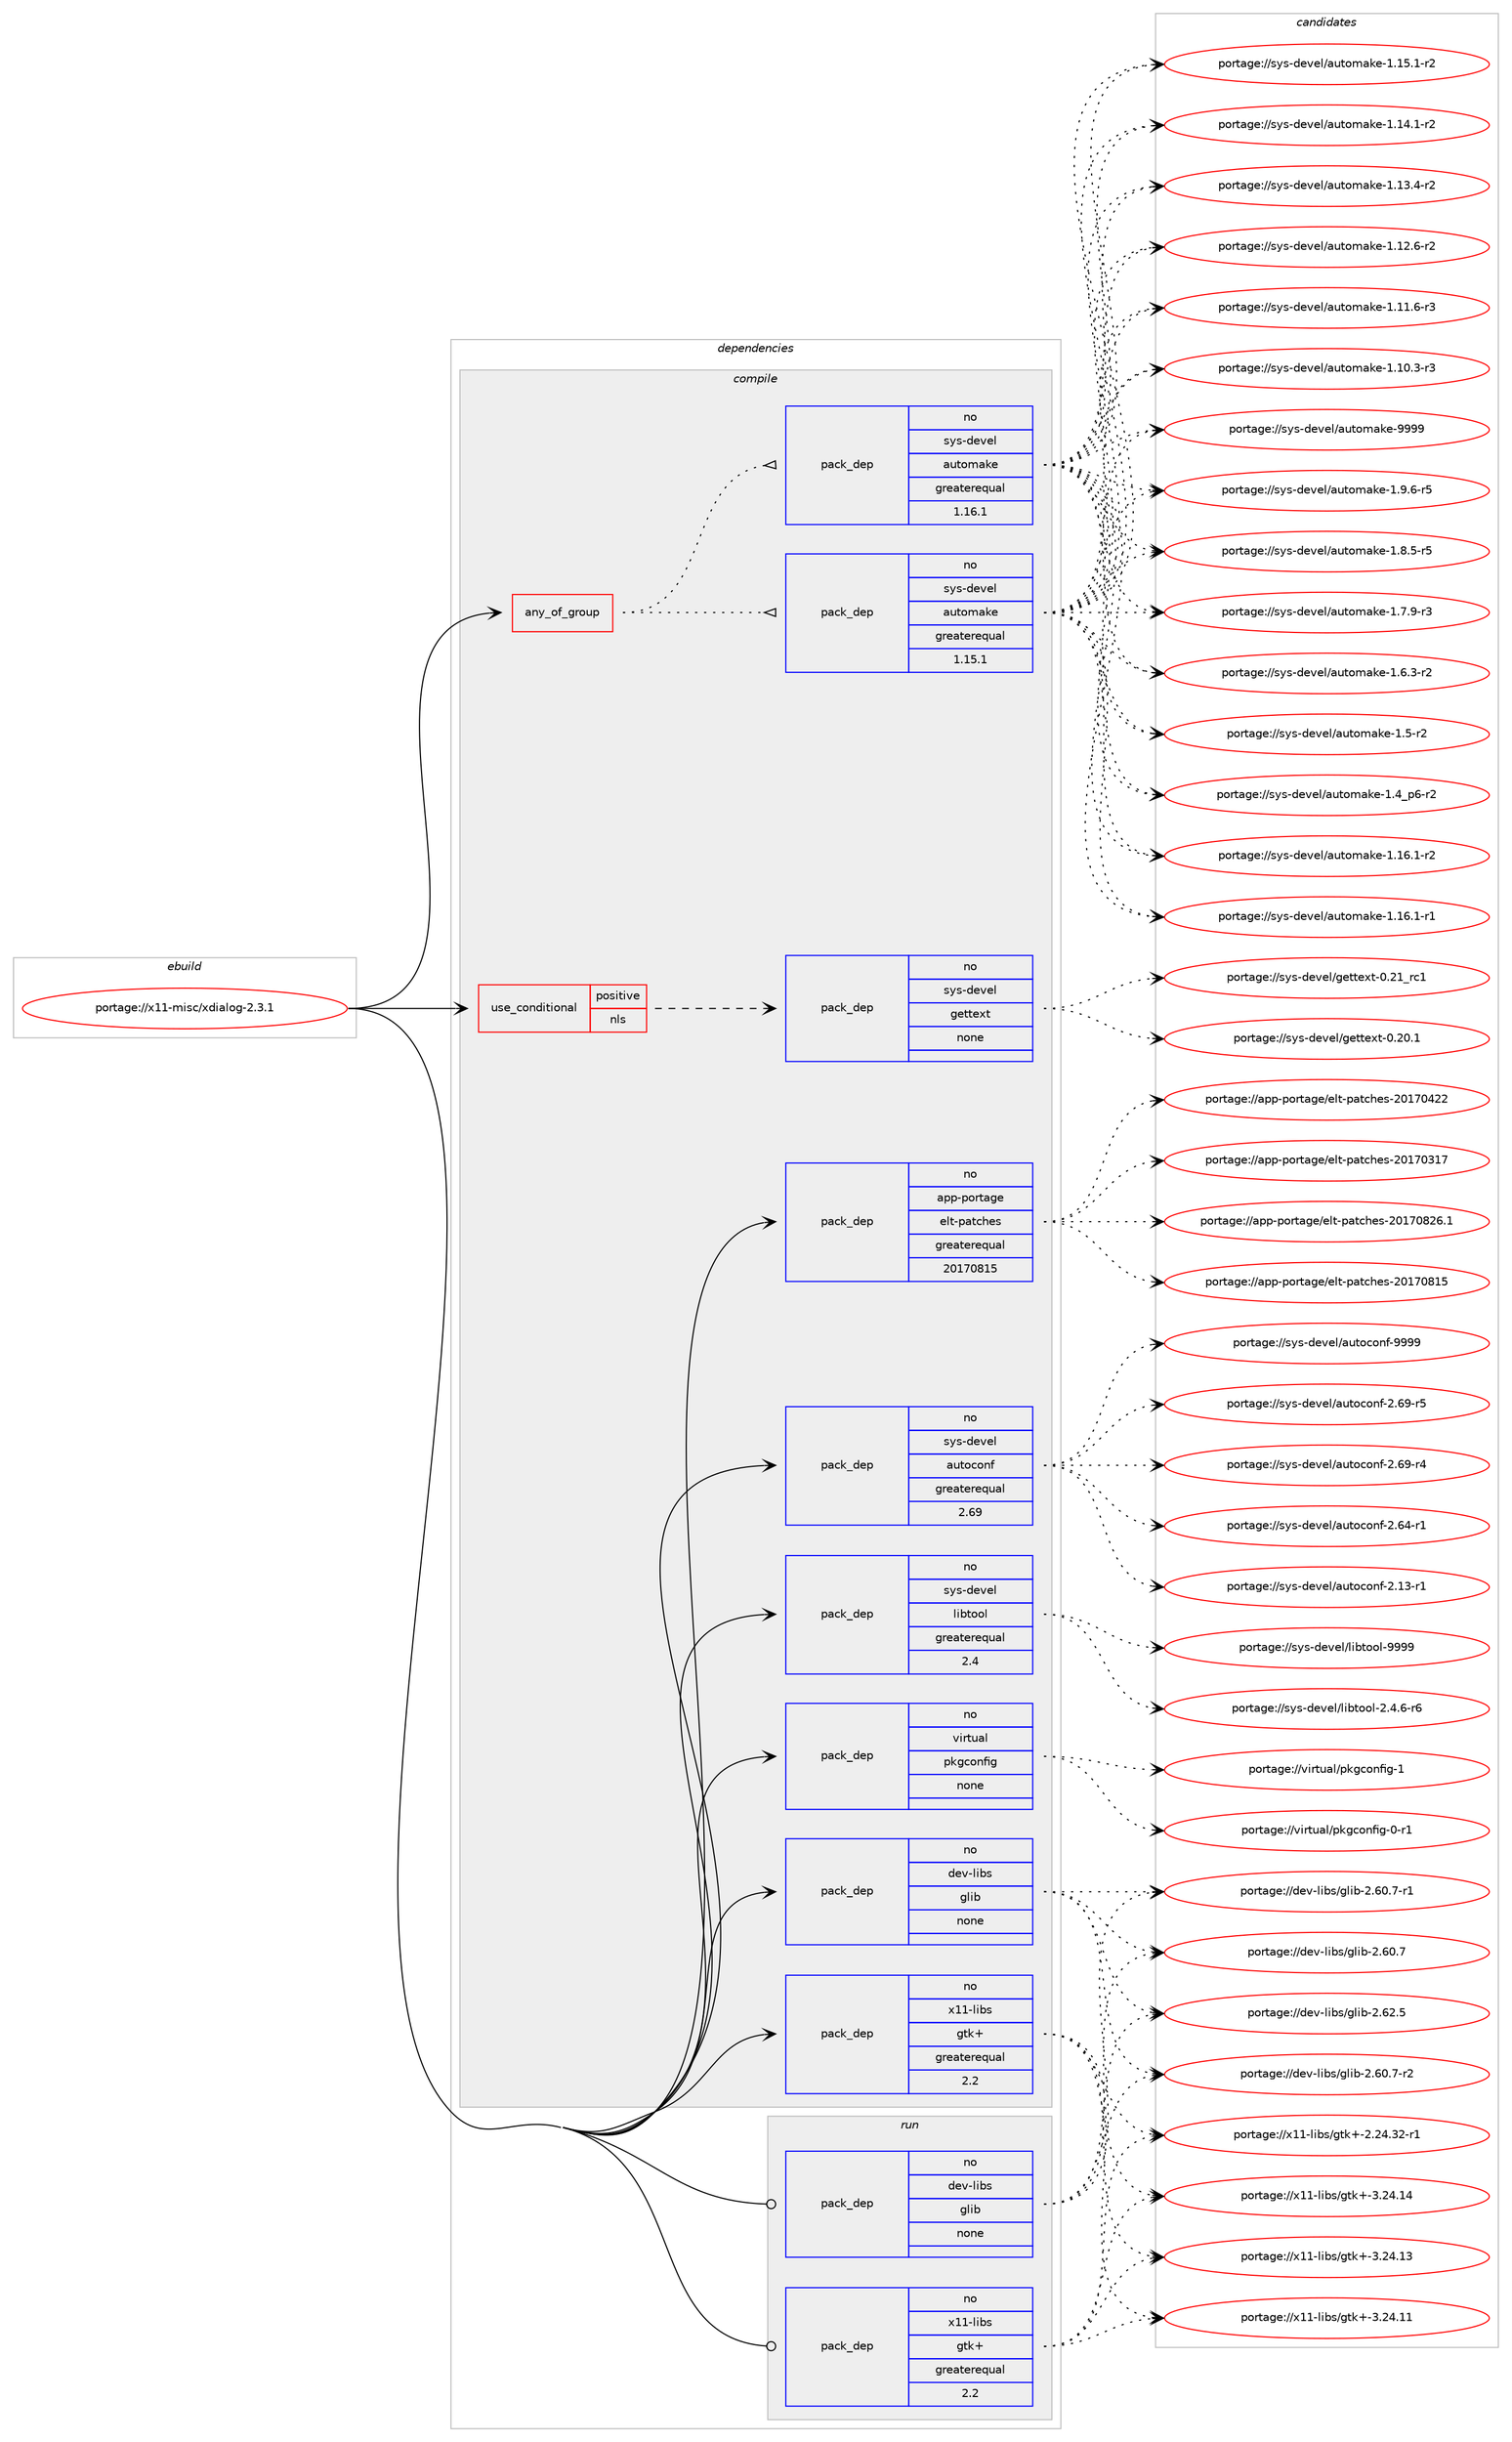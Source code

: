 digraph prolog {

# *************
# Graph options
# *************

newrank=true;
concentrate=true;
compound=true;
graph [rankdir=LR,fontname=Helvetica,fontsize=10,ranksep=1.5];#, ranksep=2.5, nodesep=0.2];
edge  [arrowhead=vee];
node  [fontname=Helvetica,fontsize=10];

# **********
# The ebuild
# **********

subgraph cluster_leftcol {
color=gray;
rank=same;
label=<<i>ebuild</i>>;
id [label="portage://x11-misc/xdialog-2.3.1", color=red, width=4, href="../x11-misc/xdialog-2.3.1.svg"];
}

# ****************
# The dependencies
# ****************

subgraph cluster_midcol {
color=gray;
label=<<i>dependencies</i>>;
subgraph cluster_compile {
fillcolor="#eeeeee";
style=filled;
label=<<i>compile</i>>;
subgraph any128 {
dependency7833 [label=<<TABLE BORDER="0" CELLBORDER="1" CELLSPACING="0" CELLPADDING="4"><TR><TD CELLPADDING="10">any_of_group</TD></TR></TABLE>>, shape=none, color=red];subgraph pack6698 {
dependency7834 [label=<<TABLE BORDER="0" CELLBORDER="1" CELLSPACING="0" CELLPADDING="4" WIDTH="220"><TR><TD ROWSPAN="6" CELLPADDING="30">pack_dep</TD></TR><TR><TD WIDTH="110">no</TD></TR><TR><TD>sys-devel</TD></TR><TR><TD>automake</TD></TR><TR><TD>greaterequal</TD></TR><TR><TD>1.16.1</TD></TR></TABLE>>, shape=none, color=blue];
}
dependency7833:e -> dependency7834:w [weight=20,style="dotted",arrowhead="oinv"];
subgraph pack6699 {
dependency7835 [label=<<TABLE BORDER="0" CELLBORDER="1" CELLSPACING="0" CELLPADDING="4" WIDTH="220"><TR><TD ROWSPAN="6" CELLPADDING="30">pack_dep</TD></TR><TR><TD WIDTH="110">no</TD></TR><TR><TD>sys-devel</TD></TR><TR><TD>automake</TD></TR><TR><TD>greaterequal</TD></TR><TR><TD>1.15.1</TD></TR></TABLE>>, shape=none, color=blue];
}
dependency7833:e -> dependency7835:w [weight=20,style="dotted",arrowhead="oinv"];
}
id:e -> dependency7833:w [weight=20,style="solid",arrowhead="vee"];
subgraph cond995 {
dependency7836 [label=<<TABLE BORDER="0" CELLBORDER="1" CELLSPACING="0" CELLPADDING="4"><TR><TD ROWSPAN="3" CELLPADDING="10">use_conditional</TD></TR><TR><TD>positive</TD></TR><TR><TD>nls</TD></TR></TABLE>>, shape=none, color=red];
subgraph pack6700 {
dependency7837 [label=<<TABLE BORDER="0" CELLBORDER="1" CELLSPACING="0" CELLPADDING="4" WIDTH="220"><TR><TD ROWSPAN="6" CELLPADDING="30">pack_dep</TD></TR><TR><TD WIDTH="110">no</TD></TR><TR><TD>sys-devel</TD></TR><TR><TD>gettext</TD></TR><TR><TD>none</TD></TR><TR><TD></TD></TR></TABLE>>, shape=none, color=blue];
}
dependency7836:e -> dependency7837:w [weight=20,style="dashed",arrowhead="vee"];
}
id:e -> dependency7836:w [weight=20,style="solid",arrowhead="vee"];
subgraph pack6701 {
dependency7838 [label=<<TABLE BORDER="0" CELLBORDER="1" CELLSPACING="0" CELLPADDING="4" WIDTH="220"><TR><TD ROWSPAN="6" CELLPADDING="30">pack_dep</TD></TR><TR><TD WIDTH="110">no</TD></TR><TR><TD>app-portage</TD></TR><TR><TD>elt-patches</TD></TR><TR><TD>greaterequal</TD></TR><TR><TD>20170815</TD></TR></TABLE>>, shape=none, color=blue];
}
id:e -> dependency7838:w [weight=20,style="solid",arrowhead="vee"];
subgraph pack6702 {
dependency7839 [label=<<TABLE BORDER="0" CELLBORDER="1" CELLSPACING="0" CELLPADDING="4" WIDTH="220"><TR><TD ROWSPAN="6" CELLPADDING="30">pack_dep</TD></TR><TR><TD WIDTH="110">no</TD></TR><TR><TD>dev-libs</TD></TR><TR><TD>glib</TD></TR><TR><TD>none</TD></TR><TR><TD></TD></TR></TABLE>>, shape=none, color=blue];
}
id:e -> dependency7839:w [weight=20,style="solid",arrowhead="vee"];
subgraph pack6703 {
dependency7840 [label=<<TABLE BORDER="0" CELLBORDER="1" CELLSPACING="0" CELLPADDING="4" WIDTH="220"><TR><TD ROWSPAN="6" CELLPADDING="30">pack_dep</TD></TR><TR><TD WIDTH="110">no</TD></TR><TR><TD>sys-devel</TD></TR><TR><TD>autoconf</TD></TR><TR><TD>greaterequal</TD></TR><TR><TD>2.69</TD></TR></TABLE>>, shape=none, color=blue];
}
id:e -> dependency7840:w [weight=20,style="solid",arrowhead="vee"];
subgraph pack6704 {
dependency7841 [label=<<TABLE BORDER="0" CELLBORDER="1" CELLSPACING="0" CELLPADDING="4" WIDTH="220"><TR><TD ROWSPAN="6" CELLPADDING="30">pack_dep</TD></TR><TR><TD WIDTH="110">no</TD></TR><TR><TD>sys-devel</TD></TR><TR><TD>libtool</TD></TR><TR><TD>greaterequal</TD></TR><TR><TD>2.4</TD></TR></TABLE>>, shape=none, color=blue];
}
id:e -> dependency7841:w [weight=20,style="solid",arrowhead="vee"];
subgraph pack6705 {
dependency7842 [label=<<TABLE BORDER="0" CELLBORDER="1" CELLSPACING="0" CELLPADDING="4" WIDTH="220"><TR><TD ROWSPAN="6" CELLPADDING="30">pack_dep</TD></TR><TR><TD WIDTH="110">no</TD></TR><TR><TD>virtual</TD></TR><TR><TD>pkgconfig</TD></TR><TR><TD>none</TD></TR><TR><TD></TD></TR></TABLE>>, shape=none, color=blue];
}
id:e -> dependency7842:w [weight=20,style="solid",arrowhead="vee"];
subgraph pack6706 {
dependency7843 [label=<<TABLE BORDER="0" CELLBORDER="1" CELLSPACING="0" CELLPADDING="4" WIDTH="220"><TR><TD ROWSPAN="6" CELLPADDING="30">pack_dep</TD></TR><TR><TD WIDTH="110">no</TD></TR><TR><TD>x11-libs</TD></TR><TR><TD>gtk+</TD></TR><TR><TD>greaterequal</TD></TR><TR><TD>2.2</TD></TR></TABLE>>, shape=none, color=blue];
}
id:e -> dependency7843:w [weight=20,style="solid",arrowhead="vee"];
}
subgraph cluster_compileandrun {
fillcolor="#eeeeee";
style=filled;
label=<<i>compile and run</i>>;
}
subgraph cluster_run {
fillcolor="#eeeeee";
style=filled;
label=<<i>run</i>>;
subgraph pack6707 {
dependency7844 [label=<<TABLE BORDER="0" CELLBORDER="1" CELLSPACING="0" CELLPADDING="4" WIDTH="220"><TR><TD ROWSPAN="6" CELLPADDING="30">pack_dep</TD></TR><TR><TD WIDTH="110">no</TD></TR><TR><TD>dev-libs</TD></TR><TR><TD>glib</TD></TR><TR><TD>none</TD></TR><TR><TD></TD></TR></TABLE>>, shape=none, color=blue];
}
id:e -> dependency7844:w [weight=20,style="solid",arrowhead="odot"];
subgraph pack6708 {
dependency7845 [label=<<TABLE BORDER="0" CELLBORDER="1" CELLSPACING="0" CELLPADDING="4" WIDTH="220"><TR><TD ROWSPAN="6" CELLPADDING="30">pack_dep</TD></TR><TR><TD WIDTH="110">no</TD></TR><TR><TD>x11-libs</TD></TR><TR><TD>gtk+</TD></TR><TR><TD>greaterequal</TD></TR><TR><TD>2.2</TD></TR></TABLE>>, shape=none, color=blue];
}
id:e -> dependency7845:w [weight=20,style="solid",arrowhead="odot"];
}
}

# **************
# The candidates
# **************

subgraph cluster_choices {
rank=same;
color=gray;
label=<<i>candidates</i>>;

subgraph choice6698 {
color=black;
nodesep=1;
choice115121115451001011181011084797117116111109971071014557575757 [label="portage://sys-devel/automake-9999", color=red, width=4,href="../sys-devel/automake-9999.svg"];
choice115121115451001011181011084797117116111109971071014549465746544511453 [label="portage://sys-devel/automake-1.9.6-r5", color=red, width=4,href="../sys-devel/automake-1.9.6-r5.svg"];
choice115121115451001011181011084797117116111109971071014549465646534511453 [label="portage://sys-devel/automake-1.8.5-r5", color=red, width=4,href="../sys-devel/automake-1.8.5-r5.svg"];
choice115121115451001011181011084797117116111109971071014549465546574511451 [label="portage://sys-devel/automake-1.7.9-r3", color=red, width=4,href="../sys-devel/automake-1.7.9-r3.svg"];
choice115121115451001011181011084797117116111109971071014549465446514511450 [label="portage://sys-devel/automake-1.6.3-r2", color=red, width=4,href="../sys-devel/automake-1.6.3-r2.svg"];
choice11512111545100101118101108479711711611110997107101454946534511450 [label="portage://sys-devel/automake-1.5-r2", color=red, width=4,href="../sys-devel/automake-1.5-r2.svg"];
choice115121115451001011181011084797117116111109971071014549465295112544511450 [label="portage://sys-devel/automake-1.4_p6-r2", color=red, width=4,href="../sys-devel/automake-1.4_p6-r2.svg"];
choice11512111545100101118101108479711711611110997107101454946495446494511450 [label="portage://sys-devel/automake-1.16.1-r2", color=red, width=4,href="../sys-devel/automake-1.16.1-r2.svg"];
choice11512111545100101118101108479711711611110997107101454946495446494511449 [label="portage://sys-devel/automake-1.16.1-r1", color=red, width=4,href="../sys-devel/automake-1.16.1-r1.svg"];
choice11512111545100101118101108479711711611110997107101454946495346494511450 [label="portage://sys-devel/automake-1.15.1-r2", color=red, width=4,href="../sys-devel/automake-1.15.1-r2.svg"];
choice11512111545100101118101108479711711611110997107101454946495246494511450 [label="portage://sys-devel/automake-1.14.1-r2", color=red, width=4,href="../sys-devel/automake-1.14.1-r2.svg"];
choice11512111545100101118101108479711711611110997107101454946495146524511450 [label="portage://sys-devel/automake-1.13.4-r2", color=red, width=4,href="../sys-devel/automake-1.13.4-r2.svg"];
choice11512111545100101118101108479711711611110997107101454946495046544511450 [label="portage://sys-devel/automake-1.12.6-r2", color=red, width=4,href="../sys-devel/automake-1.12.6-r2.svg"];
choice11512111545100101118101108479711711611110997107101454946494946544511451 [label="portage://sys-devel/automake-1.11.6-r3", color=red, width=4,href="../sys-devel/automake-1.11.6-r3.svg"];
choice11512111545100101118101108479711711611110997107101454946494846514511451 [label="portage://sys-devel/automake-1.10.3-r3", color=red, width=4,href="../sys-devel/automake-1.10.3-r3.svg"];
dependency7834:e -> choice115121115451001011181011084797117116111109971071014557575757:w [style=dotted,weight="100"];
dependency7834:e -> choice115121115451001011181011084797117116111109971071014549465746544511453:w [style=dotted,weight="100"];
dependency7834:e -> choice115121115451001011181011084797117116111109971071014549465646534511453:w [style=dotted,weight="100"];
dependency7834:e -> choice115121115451001011181011084797117116111109971071014549465546574511451:w [style=dotted,weight="100"];
dependency7834:e -> choice115121115451001011181011084797117116111109971071014549465446514511450:w [style=dotted,weight="100"];
dependency7834:e -> choice11512111545100101118101108479711711611110997107101454946534511450:w [style=dotted,weight="100"];
dependency7834:e -> choice115121115451001011181011084797117116111109971071014549465295112544511450:w [style=dotted,weight="100"];
dependency7834:e -> choice11512111545100101118101108479711711611110997107101454946495446494511450:w [style=dotted,weight="100"];
dependency7834:e -> choice11512111545100101118101108479711711611110997107101454946495446494511449:w [style=dotted,weight="100"];
dependency7834:e -> choice11512111545100101118101108479711711611110997107101454946495346494511450:w [style=dotted,weight="100"];
dependency7834:e -> choice11512111545100101118101108479711711611110997107101454946495246494511450:w [style=dotted,weight="100"];
dependency7834:e -> choice11512111545100101118101108479711711611110997107101454946495146524511450:w [style=dotted,weight="100"];
dependency7834:e -> choice11512111545100101118101108479711711611110997107101454946495046544511450:w [style=dotted,weight="100"];
dependency7834:e -> choice11512111545100101118101108479711711611110997107101454946494946544511451:w [style=dotted,weight="100"];
dependency7834:e -> choice11512111545100101118101108479711711611110997107101454946494846514511451:w [style=dotted,weight="100"];
}
subgraph choice6699 {
color=black;
nodesep=1;
choice115121115451001011181011084797117116111109971071014557575757 [label="portage://sys-devel/automake-9999", color=red, width=4,href="../sys-devel/automake-9999.svg"];
choice115121115451001011181011084797117116111109971071014549465746544511453 [label="portage://sys-devel/automake-1.9.6-r5", color=red, width=4,href="../sys-devel/automake-1.9.6-r5.svg"];
choice115121115451001011181011084797117116111109971071014549465646534511453 [label="portage://sys-devel/automake-1.8.5-r5", color=red, width=4,href="../sys-devel/automake-1.8.5-r5.svg"];
choice115121115451001011181011084797117116111109971071014549465546574511451 [label="portage://sys-devel/automake-1.7.9-r3", color=red, width=4,href="../sys-devel/automake-1.7.9-r3.svg"];
choice115121115451001011181011084797117116111109971071014549465446514511450 [label="portage://sys-devel/automake-1.6.3-r2", color=red, width=4,href="../sys-devel/automake-1.6.3-r2.svg"];
choice11512111545100101118101108479711711611110997107101454946534511450 [label="portage://sys-devel/automake-1.5-r2", color=red, width=4,href="../sys-devel/automake-1.5-r2.svg"];
choice115121115451001011181011084797117116111109971071014549465295112544511450 [label="portage://sys-devel/automake-1.4_p6-r2", color=red, width=4,href="../sys-devel/automake-1.4_p6-r2.svg"];
choice11512111545100101118101108479711711611110997107101454946495446494511450 [label="portage://sys-devel/automake-1.16.1-r2", color=red, width=4,href="../sys-devel/automake-1.16.1-r2.svg"];
choice11512111545100101118101108479711711611110997107101454946495446494511449 [label="portage://sys-devel/automake-1.16.1-r1", color=red, width=4,href="../sys-devel/automake-1.16.1-r1.svg"];
choice11512111545100101118101108479711711611110997107101454946495346494511450 [label="portage://sys-devel/automake-1.15.1-r2", color=red, width=4,href="../sys-devel/automake-1.15.1-r2.svg"];
choice11512111545100101118101108479711711611110997107101454946495246494511450 [label="portage://sys-devel/automake-1.14.1-r2", color=red, width=4,href="../sys-devel/automake-1.14.1-r2.svg"];
choice11512111545100101118101108479711711611110997107101454946495146524511450 [label="portage://sys-devel/automake-1.13.4-r2", color=red, width=4,href="../sys-devel/automake-1.13.4-r2.svg"];
choice11512111545100101118101108479711711611110997107101454946495046544511450 [label="portage://sys-devel/automake-1.12.6-r2", color=red, width=4,href="../sys-devel/automake-1.12.6-r2.svg"];
choice11512111545100101118101108479711711611110997107101454946494946544511451 [label="portage://sys-devel/automake-1.11.6-r3", color=red, width=4,href="../sys-devel/automake-1.11.6-r3.svg"];
choice11512111545100101118101108479711711611110997107101454946494846514511451 [label="portage://sys-devel/automake-1.10.3-r3", color=red, width=4,href="../sys-devel/automake-1.10.3-r3.svg"];
dependency7835:e -> choice115121115451001011181011084797117116111109971071014557575757:w [style=dotted,weight="100"];
dependency7835:e -> choice115121115451001011181011084797117116111109971071014549465746544511453:w [style=dotted,weight="100"];
dependency7835:e -> choice115121115451001011181011084797117116111109971071014549465646534511453:w [style=dotted,weight="100"];
dependency7835:e -> choice115121115451001011181011084797117116111109971071014549465546574511451:w [style=dotted,weight="100"];
dependency7835:e -> choice115121115451001011181011084797117116111109971071014549465446514511450:w [style=dotted,weight="100"];
dependency7835:e -> choice11512111545100101118101108479711711611110997107101454946534511450:w [style=dotted,weight="100"];
dependency7835:e -> choice115121115451001011181011084797117116111109971071014549465295112544511450:w [style=dotted,weight="100"];
dependency7835:e -> choice11512111545100101118101108479711711611110997107101454946495446494511450:w [style=dotted,weight="100"];
dependency7835:e -> choice11512111545100101118101108479711711611110997107101454946495446494511449:w [style=dotted,weight="100"];
dependency7835:e -> choice11512111545100101118101108479711711611110997107101454946495346494511450:w [style=dotted,weight="100"];
dependency7835:e -> choice11512111545100101118101108479711711611110997107101454946495246494511450:w [style=dotted,weight="100"];
dependency7835:e -> choice11512111545100101118101108479711711611110997107101454946495146524511450:w [style=dotted,weight="100"];
dependency7835:e -> choice11512111545100101118101108479711711611110997107101454946495046544511450:w [style=dotted,weight="100"];
dependency7835:e -> choice11512111545100101118101108479711711611110997107101454946494946544511451:w [style=dotted,weight="100"];
dependency7835:e -> choice11512111545100101118101108479711711611110997107101454946494846514511451:w [style=dotted,weight="100"];
}
subgraph choice6700 {
color=black;
nodesep=1;
choice11512111545100101118101108471031011161161011201164548465049951149949 [label="portage://sys-devel/gettext-0.21_rc1", color=red, width=4,href="../sys-devel/gettext-0.21_rc1.svg"];
choice115121115451001011181011084710310111611610112011645484650484649 [label="portage://sys-devel/gettext-0.20.1", color=red, width=4,href="../sys-devel/gettext-0.20.1.svg"];
dependency7837:e -> choice11512111545100101118101108471031011161161011201164548465049951149949:w [style=dotted,weight="100"];
dependency7837:e -> choice115121115451001011181011084710310111611610112011645484650484649:w [style=dotted,weight="100"];
}
subgraph choice6701 {
color=black;
nodesep=1;
choice971121124511211111411697103101471011081164511297116991041011154550484955485650544649 [label="portage://app-portage/elt-patches-20170826.1", color=red, width=4,href="../app-portage/elt-patches-20170826.1.svg"];
choice97112112451121111141169710310147101108116451129711699104101115455048495548564953 [label="portage://app-portage/elt-patches-20170815", color=red, width=4,href="../app-portage/elt-patches-20170815.svg"];
choice97112112451121111141169710310147101108116451129711699104101115455048495548525050 [label="portage://app-portage/elt-patches-20170422", color=red, width=4,href="../app-portage/elt-patches-20170422.svg"];
choice97112112451121111141169710310147101108116451129711699104101115455048495548514955 [label="portage://app-portage/elt-patches-20170317", color=red, width=4,href="../app-portage/elt-patches-20170317.svg"];
dependency7838:e -> choice971121124511211111411697103101471011081164511297116991041011154550484955485650544649:w [style=dotted,weight="100"];
dependency7838:e -> choice97112112451121111141169710310147101108116451129711699104101115455048495548564953:w [style=dotted,weight="100"];
dependency7838:e -> choice97112112451121111141169710310147101108116451129711699104101115455048495548525050:w [style=dotted,weight="100"];
dependency7838:e -> choice97112112451121111141169710310147101108116451129711699104101115455048495548514955:w [style=dotted,weight="100"];
}
subgraph choice6702 {
color=black;
nodesep=1;
choice1001011184510810598115471031081059845504654504653 [label="portage://dev-libs/glib-2.62.5", color=red, width=4,href="../dev-libs/glib-2.62.5.svg"];
choice10010111845108105981154710310810598455046544846554511450 [label="portage://dev-libs/glib-2.60.7-r2", color=red, width=4,href="../dev-libs/glib-2.60.7-r2.svg"];
choice10010111845108105981154710310810598455046544846554511449 [label="portage://dev-libs/glib-2.60.7-r1", color=red, width=4,href="../dev-libs/glib-2.60.7-r1.svg"];
choice1001011184510810598115471031081059845504654484655 [label="portage://dev-libs/glib-2.60.7", color=red, width=4,href="../dev-libs/glib-2.60.7.svg"];
dependency7839:e -> choice1001011184510810598115471031081059845504654504653:w [style=dotted,weight="100"];
dependency7839:e -> choice10010111845108105981154710310810598455046544846554511450:w [style=dotted,weight="100"];
dependency7839:e -> choice10010111845108105981154710310810598455046544846554511449:w [style=dotted,weight="100"];
dependency7839:e -> choice1001011184510810598115471031081059845504654484655:w [style=dotted,weight="100"];
}
subgraph choice6703 {
color=black;
nodesep=1;
choice115121115451001011181011084797117116111991111101024557575757 [label="portage://sys-devel/autoconf-9999", color=red, width=4,href="../sys-devel/autoconf-9999.svg"];
choice1151211154510010111810110847971171161119911111010245504654574511453 [label="portage://sys-devel/autoconf-2.69-r5", color=red, width=4,href="../sys-devel/autoconf-2.69-r5.svg"];
choice1151211154510010111810110847971171161119911111010245504654574511452 [label="portage://sys-devel/autoconf-2.69-r4", color=red, width=4,href="../sys-devel/autoconf-2.69-r4.svg"];
choice1151211154510010111810110847971171161119911111010245504654524511449 [label="portage://sys-devel/autoconf-2.64-r1", color=red, width=4,href="../sys-devel/autoconf-2.64-r1.svg"];
choice1151211154510010111810110847971171161119911111010245504649514511449 [label="portage://sys-devel/autoconf-2.13-r1", color=red, width=4,href="../sys-devel/autoconf-2.13-r1.svg"];
dependency7840:e -> choice115121115451001011181011084797117116111991111101024557575757:w [style=dotted,weight="100"];
dependency7840:e -> choice1151211154510010111810110847971171161119911111010245504654574511453:w [style=dotted,weight="100"];
dependency7840:e -> choice1151211154510010111810110847971171161119911111010245504654574511452:w [style=dotted,weight="100"];
dependency7840:e -> choice1151211154510010111810110847971171161119911111010245504654524511449:w [style=dotted,weight="100"];
dependency7840:e -> choice1151211154510010111810110847971171161119911111010245504649514511449:w [style=dotted,weight="100"];
}
subgraph choice6704 {
color=black;
nodesep=1;
choice1151211154510010111810110847108105981161111111084557575757 [label="portage://sys-devel/libtool-9999", color=red, width=4,href="../sys-devel/libtool-9999.svg"];
choice1151211154510010111810110847108105981161111111084550465246544511454 [label="portage://sys-devel/libtool-2.4.6-r6", color=red, width=4,href="../sys-devel/libtool-2.4.6-r6.svg"];
dependency7841:e -> choice1151211154510010111810110847108105981161111111084557575757:w [style=dotted,weight="100"];
dependency7841:e -> choice1151211154510010111810110847108105981161111111084550465246544511454:w [style=dotted,weight="100"];
}
subgraph choice6705 {
color=black;
nodesep=1;
choice1181051141161179710847112107103991111101021051034549 [label="portage://virtual/pkgconfig-1", color=red, width=4,href="../virtual/pkgconfig-1.svg"];
choice11810511411611797108471121071039911111010210510345484511449 [label="portage://virtual/pkgconfig-0-r1", color=red, width=4,href="../virtual/pkgconfig-0-r1.svg"];
dependency7842:e -> choice1181051141161179710847112107103991111101021051034549:w [style=dotted,weight="100"];
dependency7842:e -> choice11810511411611797108471121071039911111010210510345484511449:w [style=dotted,weight="100"];
}
subgraph choice6706 {
color=black;
nodesep=1;
choice1204949451081059811547103116107434551465052464952 [label="portage://x11-libs/gtk+-3.24.14", color=red, width=4,href="../x11-libs/gtk+-3.24.14.svg"];
choice1204949451081059811547103116107434551465052464951 [label="portage://x11-libs/gtk+-3.24.13", color=red, width=4,href="../x11-libs/gtk+-3.24.13.svg"];
choice1204949451081059811547103116107434551465052464949 [label="portage://x11-libs/gtk+-3.24.11", color=red, width=4,href="../x11-libs/gtk+-3.24.11.svg"];
choice12049494510810598115471031161074345504650524651504511449 [label="portage://x11-libs/gtk+-2.24.32-r1", color=red, width=4,href="../x11-libs/gtk+-2.24.32-r1.svg"];
dependency7843:e -> choice1204949451081059811547103116107434551465052464952:w [style=dotted,weight="100"];
dependency7843:e -> choice1204949451081059811547103116107434551465052464951:w [style=dotted,weight="100"];
dependency7843:e -> choice1204949451081059811547103116107434551465052464949:w [style=dotted,weight="100"];
dependency7843:e -> choice12049494510810598115471031161074345504650524651504511449:w [style=dotted,weight="100"];
}
subgraph choice6707 {
color=black;
nodesep=1;
choice1001011184510810598115471031081059845504654504653 [label="portage://dev-libs/glib-2.62.5", color=red, width=4,href="../dev-libs/glib-2.62.5.svg"];
choice10010111845108105981154710310810598455046544846554511450 [label="portage://dev-libs/glib-2.60.7-r2", color=red, width=4,href="../dev-libs/glib-2.60.7-r2.svg"];
choice10010111845108105981154710310810598455046544846554511449 [label="portage://dev-libs/glib-2.60.7-r1", color=red, width=4,href="../dev-libs/glib-2.60.7-r1.svg"];
choice1001011184510810598115471031081059845504654484655 [label="portage://dev-libs/glib-2.60.7", color=red, width=4,href="../dev-libs/glib-2.60.7.svg"];
dependency7844:e -> choice1001011184510810598115471031081059845504654504653:w [style=dotted,weight="100"];
dependency7844:e -> choice10010111845108105981154710310810598455046544846554511450:w [style=dotted,weight="100"];
dependency7844:e -> choice10010111845108105981154710310810598455046544846554511449:w [style=dotted,weight="100"];
dependency7844:e -> choice1001011184510810598115471031081059845504654484655:w [style=dotted,weight="100"];
}
subgraph choice6708 {
color=black;
nodesep=1;
choice1204949451081059811547103116107434551465052464952 [label="portage://x11-libs/gtk+-3.24.14", color=red, width=4,href="../x11-libs/gtk+-3.24.14.svg"];
choice1204949451081059811547103116107434551465052464951 [label="portage://x11-libs/gtk+-3.24.13", color=red, width=4,href="../x11-libs/gtk+-3.24.13.svg"];
choice1204949451081059811547103116107434551465052464949 [label="portage://x11-libs/gtk+-3.24.11", color=red, width=4,href="../x11-libs/gtk+-3.24.11.svg"];
choice12049494510810598115471031161074345504650524651504511449 [label="portage://x11-libs/gtk+-2.24.32-r1", color=red, width=4,href="../x11-libs/gtk+-2.24.32-r1.svg"];
dependency7845:e -> choice1204949451081059811547103116107434551465052464952:w [style=dotted,weight="100"];
dependency7845:e -> choice1204949451081059811547103116107434551465052464951:w [style=dotted,weight="100"];
dependency7845:e -> choice1204949451081059811547103116107434551465052464949:w [style=dotted,weight="100"];
dependency7845:e -> choice12049494510810598115471031161074345504650524651504511449:w [style=dotted,weight="100"];
}
}

}
